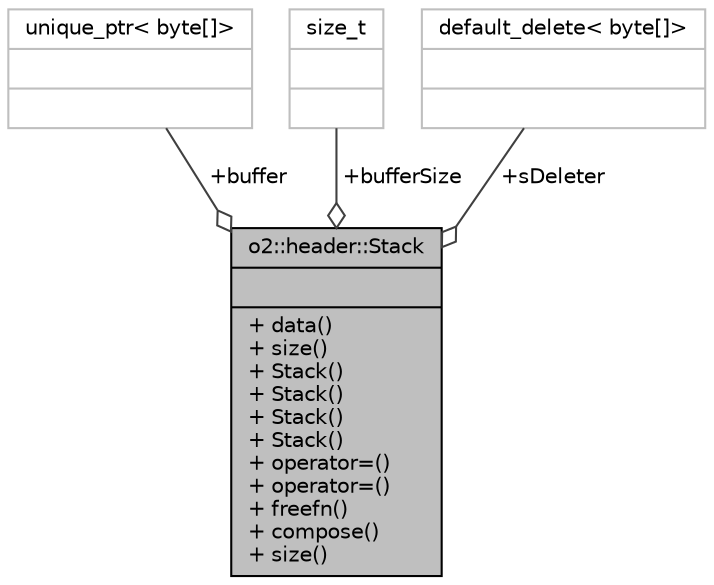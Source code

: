 digraph "o2::header::Stack"
{
 // INTERACTIVE_SVG=YES
  bgcolor="transparent";
  edge [fontname="Helvetica",fontsize="10",labelfontname="Helvetica",labelfontsize="10"];
  node [fontname="Helvetica",fontsize="10",shape=record];
  Node1 [label="{o2::header::Stack\n||+ data()\l+ size()\l+ Stack()\l+ Stack()\l+ Stack()\l+ Stack()\l+ operator=()\l+ operator=()\l+ freefn()\l+ compose()\l+ size()\l}",height=0.2,width=0.4,color="black", fillcolor="grey75", style="filled" fontcolor="black"];
  Node2 -> Node1 [color="grey25",fontsize="10",style="solid",label=" +buffer" ,arrowhead="odiamond",fontname="Helvetica"];
  Node2 [label="{unique_ptr\< byte[]\>\n||}",height=0.2,width=0.4,color="grey75"];
  Node3 -> Node1 [color="grey25",fontsize="10",style="solid",label=" +bufferSize" ,arrowhead="odiamond",fontname="Helvetica"];
  Node3 [label="{size_t\n||}",height=0.2,width=0.4,color="grey75"];
  Node4 -> Node1 [color="grey25",fontsize="10",style="solid",label=" +sDeleter" ,arrowhead="odiamond",fontname="Helvetica"];
  Node4 [label="{default_delete\< byte[]\>\n||}",height=0.2,width=0.4,color="grey75"];
}
